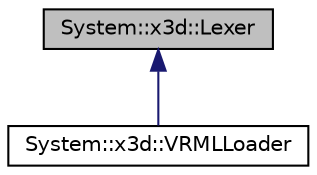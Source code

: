 digraph G
{
  edge [fontname="Helvetica",fontsize="10",labelfontname="Helvetica",labelfontsize="10"];
  node [fontname="Helvetica",fontsize="10",shape=record];
  Node1 [label="System::x3d::Lexer",height=0.2,width=0.4,color="black", fillcolor="grey75", style="filled" fontcolor="black"];
  Node1 -> Node2 [dir="back",color="midnightblue",fontsize="10",style="solid",fontname="Helvetica"];
  Node2 [label="System::x3d::VRMLLoader",height=0.2,width=0.4,color="black", fillcolor="white", style="filled",URL="$class_system_1_1x3d_1_1_v_r_m_l_loader.html"];
}
